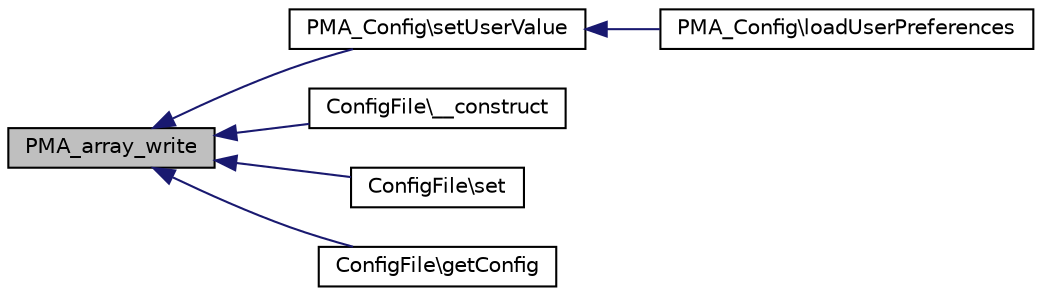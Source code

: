 digraph G
{
  edge [fontname="Helvetica",fontsize="10",labelfontname="Helvetica",labelfontsize="10"];
  node [fontname="Helvetica",fontsize="10",shape=record];
  rankdir="LR";
  Node1 [label="PMA_array_write",height=0.2,width=0.4,color="black", fillcolor="grey75", style="filled" fontcolor="black"];
  Node1 -> Node2 [dir="back",color="midnightblue",fontsize="10",style="solid",fontname="Helvetica"];
  Node2 [label="PMA_Config\\setUserValue",height=0.2,width=0.4,color="black", fillcolor="white", style="filled",URL="$classPMA__Config.html#a38eea5979760c33499a3c378e64853c7",tooltip="Sets config value which is stored in user preferences (if available) or in a cookie."];
  Node2 -> Node3 [dir="back",color="midnightblue",fontsize="10",style="solid",fontname="Helvetica"];
  Node3 [label="PMA_Config\\loadUserPreferences",height=0.2,width=0.4,color="black", fillcolor="white", style="filled",URL="$classPMA__Config.html#a8ebd0e4951ac2269fac354000f3a4c35",tooltip="Loads user preferences and merges them with current config must be called after control connection ha..."];
  Node1 -> Node4 [dir="back",color="midnightblue",fontsize="10",style="solid",fontname="Helvetica"];
  Node4 [label="ConfigFile\\__construct",height=0.2,width=0.4,color="black", fillcolor="white", style="filled",URL="$classConfigFile.html#a5a5ea76f5bd789c39cc480934ef83918",tooltip="Private constructor, use getInstance()."];
  Node1 -> Node5 [dir="back",color="midnightblue",fontsize="10",style="solid",fontname="Helvetica"];
  Node5 [label="ConfigFile\\set",height=0.2,width=0.4,color="black", fillcolor="white", style="filled",URL="$classConfigFile.html#acb542faf5bf361093c13a93a75ae7e85",tooltip="Sets config value."];
  Node1 -> Node6 [dir="back",color="midnightblue",fontsize="10",style="solid",fontname="Helvetica"];
  Node6 [label="ConfigFile\\getConfig",height=0.2,width=0.4,color="black", fillcolor="white", style="filled",URL="$classConfigFile.html#ad6b9b55a90349cc33370ca761f6af46d",tooltip="Returns configuration array (full, multidimensional format)"];
}
